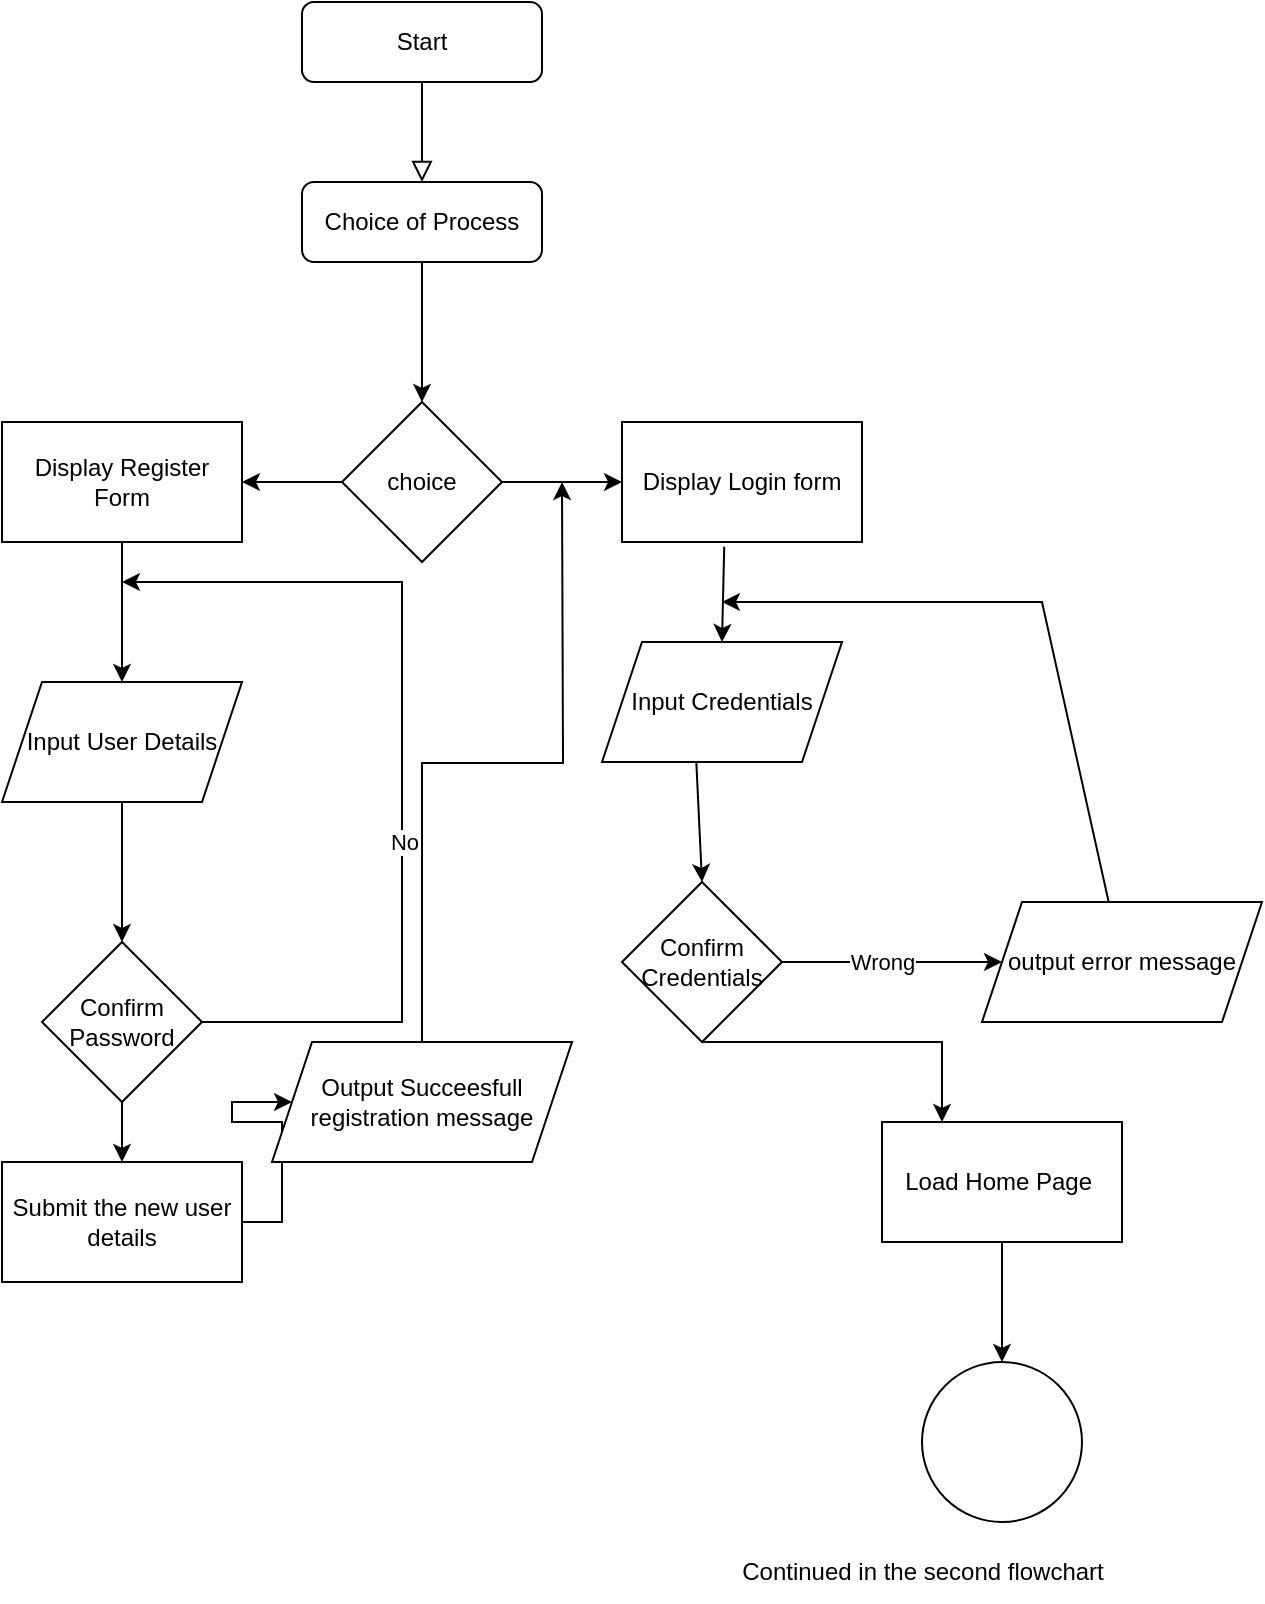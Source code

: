 <mxfile version="20.5.1" type="device"><diagram id="C5RBs43oDa-KdzZeNtuy" name="Page-1"><mxGraphModel dx="1447" dy="867" grid="1" gridSize="10" guides="1" tooltips="1" connect="1" arrows="1" fold="1" page="1" pageScale="1" pageWidth="827" pageHeight="1169" math="0" shadow="0"><root><mxCell id="WIyWlLk6GJQsqaUBKTNV-0"/><mxCell id="WIyWlLk6GJQsqaUBKTNV-1" parent="WIyWlLk6GJQsqaUBKTNV-0"/><mxCell id="WIyWlLk6GJQsqaUBKTNV-2" value="" style="rounded=0;html=1;jettySize=auto;orthogonalLoop=1;fontSize=11;endArrow=block;endFill=0;endSize=8;strokeWidth=1;shadow=0;labelBackgroundColor=none;edgeStyle=orthogonalEdgeStyle;" parent="WIyWlLk6GJQsqaUBKTNV-1" source="WIyWlLk6GJQsqaUBKTNV-3" edge="1"><mxGeometry relative="1" as="geometry"><mxPoint x="220" y="170" as="targetPoint"/></mxGeometry></mxCell><mxCell id="WIyWlLk6GJQsqaUBKTNV-3" value="Start" style="rounded=1;whiteSpace=wrap;html=1;fontSize=12;glass=0;strokeWidth=1;shadow=0;" parent="WIyWlLk6GJQsqaUBKTNV-1" vertex="1"><mxGeometry x="160" y="80" width="120" height="40" as="geometry"/></mxCell><mxCell id="WIyWlLk6GJQsqaUBKTNV-7" value="Choice of Process" style="rounded=1;whiteSpace=wrap;html=1;fontSize=12;glass=0;strokeWidth=1;shadow=0;" parent="WIyWlLk6GJQsqaUBKTNV-1" vertex="1"><mxGeometry x="160" y="170" width="120" height="40" as="geometry"/></mxCell><mxCell id="yqqsdxu1QIQINoZU7ncS-0" value="" style="endArrow=classic;html=1;rounded=0;exitX=0.5;exitY=1;exitDx=0;exitDy=0;" edge="1" parent="WIyWlLk6GJQsqaUBKTNV-1" source="WIyWlLk6GJQsqaUBKTNV-7"><mxGeometry width="50" height="50" relative="1" as="geometry"><mxPoint x="390" y="300" as="sourcePoint"/><mxPoint x="220" y="280" as="targetPoint"/></mxGeometry></mxCell><mxCell id="yqqsdxu1QIQINoZU7ncS-3" value="" style="edgeStyle=orthogonalEdgeStyle;rounded=0;orthogonalLoop=1;jettySize=auto;html=1;" edge="1" parent="WIyWlLk6GJQsqaUBKTNV-1" source="yqqsdxu1QIQINoZU7ncS-1" target="yqqsdxu1QIQINoZU7ncS-2"><mxGeometry relative="1" as="geometry"/></mxCell><mxCell id="yqqsdxu1QIQINoZU7ncS-1" value="choice" style="rhombus;whiteSpace=wrap;html=1;" vertex="1" parent="WIyWlLk6GJQsqaUBKTNV-1"><mxGeometry x="180" y="280" width="80" height="80" as="geometry"/></mxCell><mxCell id="yqqsdxu1QIQINoZU7ncS-2" value="Display Login form" style="whiteSpace=wrap;html=1;" vertex="1" parent="WIyWlLk6GJQsqaUBKTNV-1"><mxGeometry x="320" y="290" width="120" height="60" as="geometry"/></mxCell><mxCell id="yqqsdxu1QIQINoZU7ncS-4" value="Input Credentials" style="shape=parallelogram;perimeter=parallelogramPerimeter;whiteSpace=wrap;html=1;fixedSize=1;" vertex="1" parent="WIyWlLk6GJQsqaUBKTNV-1"><mxGeometry x="310" y="400" width="120" height="60" as="geometry"/></mxCell><mxCell id="yqqsdxu1QIQINoZU7ncS-5" value="" style="endArrow=classic;html=1;rounded=0;exitX=0.426;exitY=1.039;exitDx=0;exitDy=0;exitPerimeter=0;entryX=0.5;entryY=0;entryDx=0;entryDy=0;" edge="1" parent="WIyWlLk6GJQsqaUBKTNV-1" source="yqqsdxu1QIQINoZU7ncS-2" target="yqqsdxu1QIQINoZU7ncS-4"><mxGeometry width="50" height="50" relative="1" as="geometry"><mxPoint x="360" y="300" as="sourcePoint"/><mxPoint x="410" y="250" as="targetPoint"/></mxGeometry></mxCell><mxCell id="yqqsdxu1QIQINoZU7ncS-6" value="" style="endArrow=classic;html=1;rounded=0;exitX=0.393;exitY=1.003;exitDx=0;exitDy=0;exitPerimeter=0;" edge="1" parent="WIyWlLk6GJQsqaUBKTNV-1" source="yqqsdxu1QIQINoZU7ncS-4"><mxGeometry width="50" height="50" relative="1" as="geometry"><mxPoint x="360" y="430" as="sourcePoint"/><mxPoint x="360" y="520" as="targetPoint"/></mxGeometry></mxCell><mxCell id="yqqsdxu1QIQINoZU7ncS-9" value="" style="edgeStyle=orthogonalEdgeStyle;rounded=0;orthogonalLoop=1;jettySize=auto;html=1;entryX=0;entryY=0.5;entryDx=0;entryDy=0;" edge="1" parent="WIyWlLk6GJQsqaUBKTNV-1" source="yqqsdxu1QIQINoZU7ncS-7" target="yqqsdxu1QIQINoZU7ncS-10"><mxGeometry relative="1" as="geometry"><mxPoint x="460" y="560" as="targetPoint"/></mxGeometry></mxCell><mxCell id="yqqsdxu1QIQINoZU7ncS-17" value="Wrong" style="edgeLabel;html=1;align=center;verticalAlign=middle;resizable=0;points=[];" vertex="1" connectable="0" parent="yqqsdxu1QIQINoZU7ncS-9"><mxGeometry x="0.34" y="3" relative="1" as="geometry"><mxPoint x="-24" y="3" as="offset"/></mxGeometry></mxCell><mxCell id="yqqsdxu1QIQINoZU7ncS-7" value="Confirm Credentials" style="rhombus;whiteSpace=wrap;html=1;" vertex="1" parent="WIyWlLk6GJQsqaUBKTNV-1"><mxGeometry x="320" y="520" width="80" height="80" as="geometry"/></mxCell><mxCell id="yqqsdxu1QIQINoZU7ncS-10" value="output error message" style="shape=parallelogram;perimeter=parallelogramPerimeter;whiteSpace=wrap;html=1;fixedSize=1;" vertex="1" parent="WIyWlLk6GJQsqaUBKTNV-1"><mxGeometry x="500" y="530" width="140" height="60" as="geometry"/></mxCell><mxCell id="yqqsdxu1QIQINoZU7ncS-14" value="" style="endArrow=classic;html=1;rounded=0;" edge="1" parent="WIyWlLk6GJQsqaUBKTNV-1" source="yqqsdxu1QIQINoZU7ncS-10"><mxGeometry width="50" height="50" relative="1" as="geometry"><mxPoint x="360" y="420" as="sourcePoint"/><mxPoint x="370" y="380" as="targetPoint"/><Array as="points"><mxPoint x="530" y="380"/></Array></mxGeometry></mxCell><mxCell id="yqqsdxu1QIQINoZU7ncS-18" value="Display Register Form" style="whiteSpace=wrap;html=1;" vertex="1" parent="WIyWlLk6GJQsqaUBKTNV-1"><mxGeometry x="10" y="290" width="120" height="60" as="geometry"/></mxCell><mxCell id="yqqsdxu1QIQINoZU7ncS-19" value="" style="endArrow=classic;html=1;rounded=0;exitX=0;exitY=0.5;exitDx=0;exitDy=0;entryX=1;entryY=0.5;entryDx=0;entryDy=0;" edge="1" parent="WIyWlLk6GJQsqaUBKTNV-1" source="yqqsdxu1QIQINoZU7ncS-1" target="yqqsdxu1QIQINoZU7ncS-18"><mxGeometry width="50" height="50" relative="1" as="geometry"><mxPoint x="380" y="520" as="sourcePoint"/><mxPoint x="430" y="470" as="targetPoint"/></mxGeometry></mxCell><mxCell id="yqqsdxu1QIQINoZU7ncS-20" value="" style="endArrow=classic;html=1;rounded=0;exitX=0.5;exitY=1;exitDx=0;exitDy=0;" edge="1" parent="WIyWlLk6GJQsqaUBKTNV-1" source="yqqsdxu1QIQINoZU7ncS-18" target="yqqsdxu1QIQINoZU7ncS-21"><mxGeometry width="50" height="50" relative="1" as="geometry"><mxPoint x="380" y="510" as="sourcePoint"/><mxPoint x="70" y="400" as="targetPoint"/></mxGeometry></mxCell><mxCell id="yqqsdxu1QIQINoZU7ncS-23" value="" style="edgeStyle=orthogonalEdgeStyle;rounded=0;orthogonalLoop=1;jettySize=auto;html=1;" edge="1" parent="WIyWlLk6GJQsqaUBKTNV-1" source="yqqsdxu1QIQINoZU7ncS-21" target="yqqsdxu1QIQINoZU7ncS-22"><mxGeometry relative="1" as="geometry"/></mxCell><mxCell id="yqqsdxu1QIQINoZU7ncS-21" value="Input User Details" style="shape=parallelogram;perimeter=parallelogramPerimeter;whiteSpace=wrap;html=1;fixedSize=1;" vertex="1" parent="WIyWlLk6GJQsqaUBKTNV-1"><mxGeometry x="10" y="420" width="120" height="60" as="geometry"/></mxCell><mxCell id="yqqsdxu1QIQINoZU7ncS-27" value="" style="edgeStyle=orthogonalEdgeStyle;rounded=0;orthogonalLoop=1;jettySize=auto;html=1;" edge="1" parent="WIyWlLk6GJQsqaUBKTNV-1" source="yqqsdxu1QIQINoZU7ncS-22" target="yqqsdxu1QIQINoZU7ncS-26"><mxGeometry relative="1" as="geometry"/></mxCell><mxCell id="yqqsdxu1QIQINoZU7ncS-22" value="Confirm Password" style="rhombus;whiteSpace=wrap;html=1;" vertex="1" parent="WIyWlLk6GJQsqaUBKTNV-1"><mxGeometry x="30" y="550" width="80" height="80" as="geometry"/></mxCell><mxCell id="yqqsdxu1QIQINoZU7ncS-24" value="" style="endArrow=classic;html=1;rounded=0;exitX=1;exitY=0.5;exitDx=0;exitDy=0;" edge="1" parent="WIyWlLk6GJQsqaUBKTNV-1" source="yqqsdxu1QIQINoZU7ncS-22"><mxGeometry width="50" height="50" relative="1" as="geometry"><mxPoint x="380" y="510" as="sourcePoint"/><mxPoint x="70" y="370" as="targetPoint"/><Array as="points"><mxPoint x="210" y="590"/><mxPoint x="210" y="370"/></Array></mxGeometry></mxCell><mxCell id="yqqsdxu1QIQINoZU7ncS-25" value="No" style="edgeLabel;html=1;align=center;verticalAlign=middle;resizable=0;points=[];" vertex="1" connectable="0" parent="yqqsdxu1QIQINoZU7ncS-24"><mxGeometry x="-0.173" y="-1" relative="1" as="geometry"><mxPoint as="offset"/></mxGeometry></mxCell><mxCell id="yqqsdxu1QIQINoZU7ncS-31" value="" style="edgeStyle=orthogonalEdgeStyle;rounded=0;orthogonalLoop=1;jettySize=auto;html=1;" edge="1" parent="WIyWlLk6GJQsqaUBKTNV-1" source="yqqsdxu1QIQINoZU7ncS-26" target="yqqsdxu1QIQINoZU7ncS-30"><mxGeometry relative="1" as="geometry"/></mxCell><mxCell id="yqqsdxu1QIQINoZU7ncS-26" value="Submit the new user details" style="whiteSpace=wrap;html=1;" vertex="1" parent="WIyWlLk6GJQsqaUBKTNV-1"><mxGeometry x="10" y="660" width="120" height="60" as="geometry"/></mxCell><mxCell id="yqqsdxu1QIQINoZU7ncS-33" style="edgeStyle=orthogonalEdgeStyle;rounded=0;orthogonalLoop=1;jettySize=auto;html=1;" edge="1" parent="WIyWlLk6GJQsqaUBKTNV-1" source="yqqsdxu1QIQINoZU7ncS-30"><mxGeometry relative="1" as="geometry"><mxPoint x="290" y="320" as="targetPoint"/></mxGeometry></mxCell><mxCell id="yqqsdxu1QIQINoZU7ncS-30" value="Output Succeesfull registration message&lt;br&gt;" style="shape=parallelogram;perimeter=parallelogramPerimeter;whiteSpace=wrap;html=1;fixedSize=1;" vertex="1" parent="WIyWlLk6GJQsqaUBKTNV-1"><mxGeometry x="145" y="600" width="150" height="60" as="geometry"/></mxCell><mxCell id="yqqsdxu1QIQINoZU7ncS-34" value="" style="endArrow=classic;html=1;rounded=0;exitX=0.5;exitY=1;exitDx=0;exitDy=0;entryX=0.25;entryY=0;entryDx=0;entryDy=0;" edge="1" parent="WIyWlLk6GJQsqaUBKTNV-1" source="yqqsdxu1QIQINoZU7ncS-7" target="yqqsdxu1QIQINoZU7ncS-37"><mxGeometry width="50" height="50" relative="1" as="geometry"><mxPoint x="380" y="490" as="sourcePoint"/><mxPoint x="480" y="690" as="targetPoint"/><Array as="points"><mxPoint x="480" y="600"/></Array></mxGeometry></mxCell><mxCell id="yqqsdxu1QIQINoZU7ncS-53" style="edgeStyle=orthogonalEdgeStyle;rounded=0;orthogonalLoop=1;jettySize=auto;html=1;exitX=0.5;exitY=1;exitDx=0;exitDy=0;entryX=0.5;entryY=0;entryDx=0;entryDy=0;" edge="1" parent="WIyWlLk6GJQsqaUBKTNV-1" source="yqqsdxu1QIQINoZU7ncS-37" target="yqqsdxu1QIQINoZU7ncS-52"><mxGeometry relative="1" as="geometry"/></mxCell><mxCell id="yqqsdxu1QIQINoZU7ncS-37" value="Load Home Page&amp;nbsp;" style="rounded=0;whiteSpace=wrap;html=1;fillColor=#FFFFFF;" vertex="1" parent="WIyWlLk6GJQsqaUBKTNV-1"><mxGeometry x="450" y="640" width="120" height="60" as="geometry"/></mxCell><mxCell id="yqqsdxu1QIQINoZU7ncS-52" value="" style="ellipse;whiteSpace=wrap;html=1;aspect=fixed;fillColor=#FFFFFF;" vertex="1" parent="WIyWlLk6GJQsqaUBKTNV-1"><mxGeometry x="470" y="760" width="80" height="80" as="geometry"/></mxCell><mxCell id="yqqsdxu1QIQINoZU7ncS-54" value="Continued in the second flowchart" style="text;html=1;align=center;verticalAlign=middle;resizable=0;points=[];autosize=1;strokeColor=none;fillColor=none;" vertex="1" parent="WIyWlLk6GJQsqaUBKTNV-1"><mxGeometry x="370" y="850" width="200" height="30" as="geometry"/></mxCell></root></mxGraphModel></diagram></mxfile>